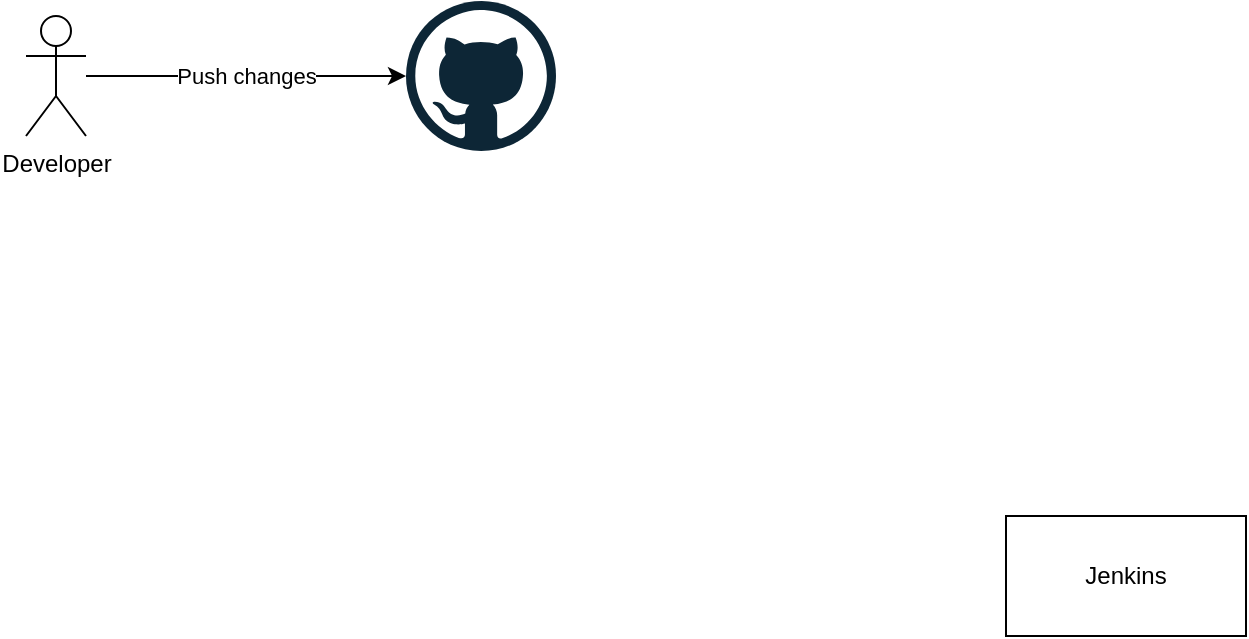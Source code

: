 <mxfile version="20.7.4" type="github">
  <diagram id="Z-3wMT12V0U_0ovYJJmp" name="Page-1">
    <mxGraphModel dx="1361" dy="769" grid="1" gridSize="10" guides="1" tooltips="1" connect="1" arrows="1" fold="1" page="1" pageScale="1" pageWidth="827" pageHeight="1169" math="0" shadow="0">
      <root>
        <mxCell id="0" />
        <mxCell id="1" parent="0" />
        <mxCell id="3DlPS2AlrNXzs3LJpaiu-5" value="Push changes" style="edgeStyle=orthogonalEdgeStyle;rounded=0;orthogonalLoop=1;jettySize=auto;html=1;" edge="1" parent="1" source="3DlPS2AlrNXzs3LJpaiu-1" target="3DlPS2AlrNXzs3LJpaiu-4">
          <mxGeometry relative="1" as="geometry" />
        </mxCell>
        <mxCell id="3DlPS2AlrNXzs3LJpaiu-1" value="Developer" style="shape=umlActor;verticalLabelPosition=bottom;verticalAlign=top;html=1;outlineConnect=0;" vertex="1" parent="1">
          <mxGeometry x="60" y="110" width="30" height="60" as="geometry" />
        </mxCell>
        <mxCell id="3DlPS2AlrNXzs3LJpaiu-4" value="" style="dashed=0;outlineConnect=0;html=1;align=center;labelPosition=center;verticalLabelPosition=bottom;verticalAlign=top;shape=mxgraph.weblogos.github" vertex="1" parent="1">
          <mxGeometry x="250" y="102.5" width="75" height="75" as="geometry" />
        </mxCell>
        <mxCell id="3DlPS2AlrNXzs3LJpaiu-6" value="Jenkins" style="rounded=0;whiteSpace=wrap;html=1;" vertex="1" parent="1">
          <mxGeometry x="550" y="360" width="120" height="60" as="geometry" />
        </mxCell>
      </root>
    </mxGraphModel>
  </diagram>
</mxfile>
